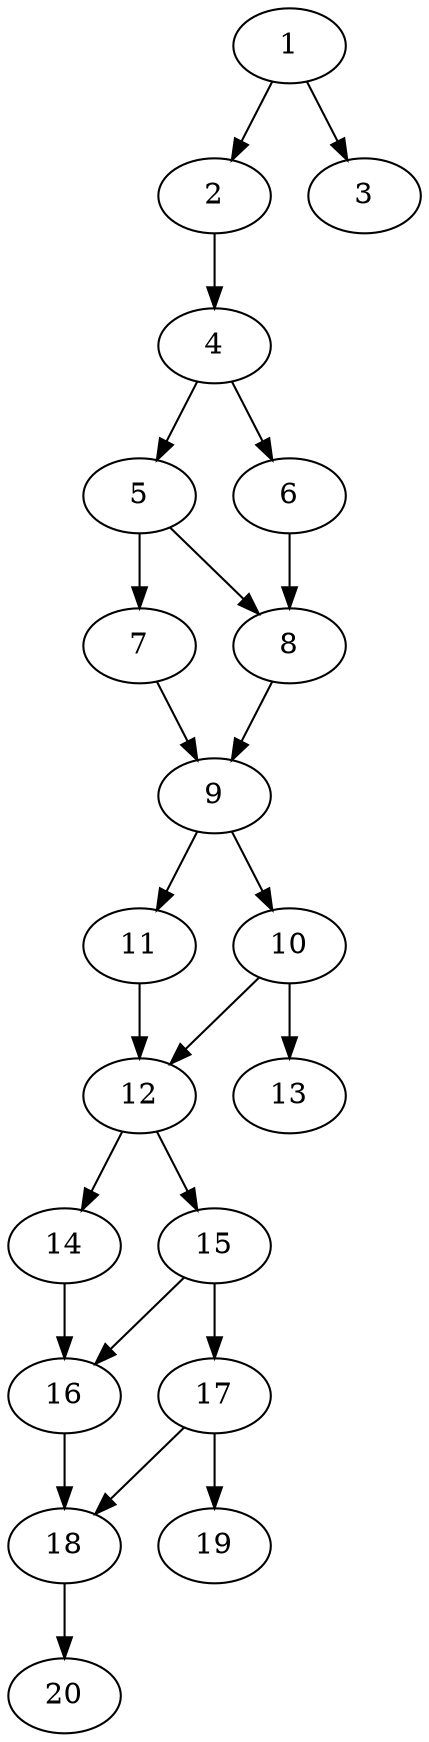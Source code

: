 // DAG automatically generated by daggen at Thu Oct  3 13:58:43 2019
// ./daggen --dot -n 20 --ccr 0.4 --fat 0.3 --regular 0.9 --density 0.7 --mindata 5242880 --maxdata 52428800 
digraph G {
  1 [size="127879680", alpha="0.08", expect_size="51151872"] 
  1 -> 2 [size ="51151872"]
  1 -> 3 [size ="51151872"]
  2 [size="81594880", alpha="0.04", expect_size="32637952"] 
  2 -> 4 [size ="32637952"]
  3 [size="117504000", alpha="0.07", expect_size="47001600"] 
  4 [size="102476800", alpha="0.11", expect_size="40990720"] 
  4 -> 5 [size ="40990720"]
  4 -> 6 [size ="40990720"]
  5 [size="20495360", alpha="0.04", expect_size="8198144"] 
  5 -> 7 [size ="8198144"]
  5 -> 8 [size ="8198144"]
  6 [size="23093760", alpha="0.15", expect_size="9237504"] 
  6 -> 8 [size ="9237504"]
  7 [size="98629120", alpha="0.06", expect_size="39451648"] 
  7 -> 9 [size ="39451648"]
  8 [size="116480000", alpha="0.03", expect_size="46592000"] 
  8 -> 9 [size ="46592000"]
  9 [size="118476800", alpha="0.17", expect_size="47390720"] 
  9 -> 10 [size ="47390720"]
  9 -> 11 [size ="47390720"]
  10 [size="95285760", alpha="0.08", expect_size="38114304"] 
  10 -> 12 [size ="38114304"]
  10 -> 13 [size ="38114304"]
  11 [size="20733440", alpha="0.19", expect_size="8293376"] 
  11 -> 12 [size ="8293376"]
  12 [size="65679360", alpha="0.09", expect_size="26271744"] 
  12 -> 14 [size ="26271744"]
  12 -> 15 [size ="26271744"]
  13 [size="92037120", alpha="0.14", expect_size="36814848"] 
  14 [size="16396800", alpha="0.12", expect_size="6558720"] 
  14 -> 16 [size ="6558720"]
  15 [size="79943680", alpha="0.11", expect_size="31977472"] 
  15 -> 16 [size ="31977472"]
  15 -> 17 [size ="31977472"]
  16 [size="103006720", alpha="0.19", expect_size="41202688"] 
  16 -> 18 [size ="41202688"]
  17 [size="73290240", alpha="0.08", expect_size="29316096"] 
  17 -> 18 [size ="29316096"]
  17 -> 19 [size ="29316096"]
  18 [size="109857280", alpha="0.11", expect_size="43942912"] 
  18 -> 20 [size ="43942912"]
  19 [size="129205760", alpha="0.04", expect_size="51682304"] 
  20 [size="114081280", alpha="0.14", expect_size="45632512"] 
}
